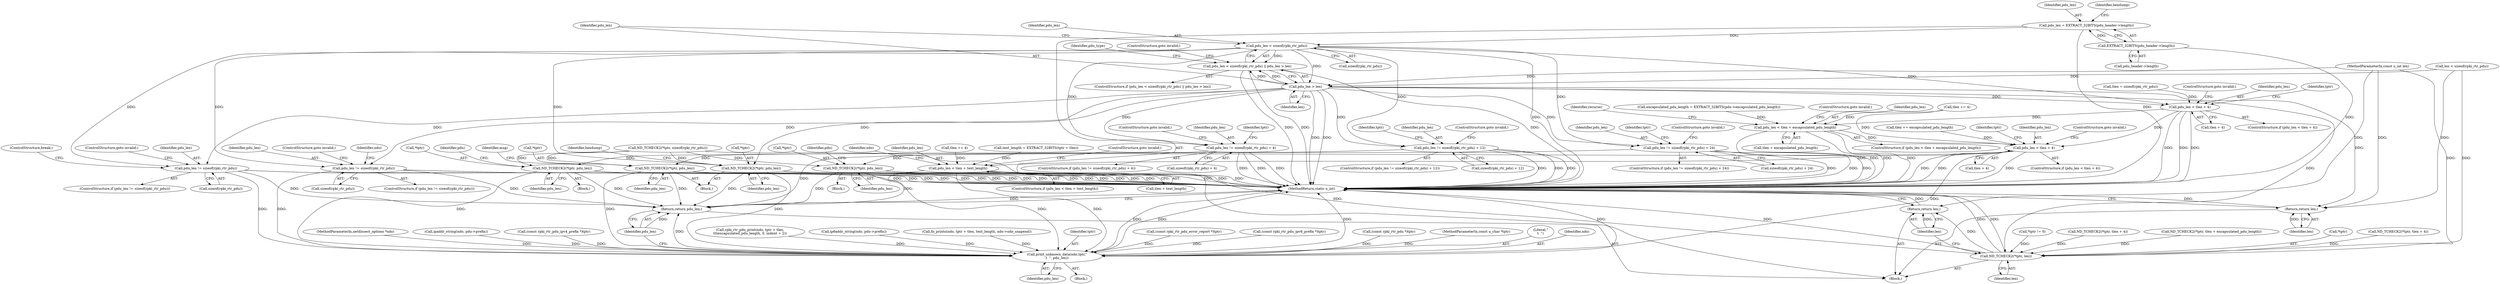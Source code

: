 digraph "0_tcpdump_83c64fce3a5226b080e535f5131a8a318f30e79b@API" {
"1000207" [label="(Call,pdu_len < sizeof(rpki_rtr_pdu))"];
"1000176" [label="(Call,pdu_len = EXTRACT_32BITS(pdu_header->length))"];
"1000178" [label="(Call,EXTRACT_32BITS(pdu_header->length))"];
"1000206" [label="(Call,pdu_len < sizeof(rpki_rtr_pdu) || pdu_len > len)"];
"1000211" [label="(Call,pdu_len > len)"];
"1000222" [label="(Call,pdu_len != sizeof(rpki_rtr_pdu) + 4)"];
"1000229" [label="(Call,ND_TCHECK2(*tptr, pdu_len))"];
"1000583" [label="(Call,print_unknown_data(ndo,tptr,\"\n\t  \", pdu_len))"];
"1000588" [label="(Return,return pdu_len;)"];
"1000263" [label="(Call,pdu_len != sizeof(rpki_rtr_pdu))"];
"1000271" [label="(Call,pdu_len != sizeof(rpki_rtr_pdu))"];
"1000297" [label="(Call,pdu_len != sizeof(rpki_rtr_pdu) + 12)"];
"1000304" [label="(Call,ND_TCHECK2(*tptr, pdu_len))"];
"1000350" [label="(Call,pdu_len != sizeof(rpki_rtr_pdu) + 24)"];
"1000357" [label="(Call,ND_TCHECK2(*tptr, pdu_len))"];
"1000411" [label="(Call,pdu_len < tlen + 4)"];
"1000469" [label="(Call,pdu_len < tlen + encapsulated_pdu_length)"];
"1000510" [label="(Call,pdu_len < tlen + 4)"];
"1000535" [label="(Call,pdu_len < tlen + text_length)"];
"1000563" [label="(Call,ND_TCHECK2(*tptr, pdu_len))"];
"1000597" [label="(Call,ND_TCHECK2(*tptr, len))"];
"1000601" [label="(Return,return len;)"];
"1000610" [label="(Return,return len;)"];
"1000205" [label="(ControlStructure,if (pdu_len < sizeof(rpki_rtr_pdu) || pdu_len > len))"];
"1000600" [label="(Identifier,len)"];
"1000217" [label="(Block,)"];
"1000351" [label="(Identifier,pdu_len)"];
"1000294" [label="(Block,)"];
"1000413" [label="(Call,tlen + 4)"];
"1000307" [label="(Identifier,pdu_len)"];
"1000543" [label="(Identifier,ndo)"];
"1000509" [label="(ControlStructure,if (pdu_len < tlen + 4))"];
"1000584" [label="(Identifier,ndo)"];
"1000357" [label="(Call,ND_TCHECK2(*tptr, pdu_len))"];
"1000377" [label="(Call,ip6addr_string(ndo, pdu->prefix))"];
"1000161" [label="(Call,ND_TCHECK2(*tptr, sizeof(rpki_rtr_pdu)))"];
"1000536" [label="(Identifier,pdu_len)"];
"1000535" [label="(Call,pdu_len < tlen + text_length)"];
"1000602" [label="(Identifier,len)"];
"1000177" [label="(Identifier,pdu_len)"];
"1000410" [label="(ControlStructure,if (pdu_len < tlen + 4))"];
"1000305" [label="(Call,*tptr)"];
"1000272" [label="(Identifier,pdu_len)"];
"1000425" [label="(Call,(const rpki_rtr_pdu_error_report *)tptr)"];
"1000568" [label="(Identifier,hexdump)"];
"1000131" [label="(Call,*tptr != 0)"];
"1000363" [label="(Call,(const rpki_rtr_pdu_ipv6_prefix *)tptr)"];
"1000207" [label="(Call,pdu_len < sizeof(rpki_rtr_pdu))"];
"1000273" [label="(Call,sizeof(rpki_rtr_pdu))"];
"1000350" [label="(Call,pdu_len != sizeof(rpki_rtr_pdu) + 24)"];
"1000512" [label="(Call,tlen + 4)"];
"1000589" [label="(Identifier,pdu_len)"];
"1000176" [label="(Call,pdu_len = EXTRACT_32BITS(pdu_header->length))"];
"1000496" [label="(Call,rpki_rtr_pdu_print(ndo, tptr + tlen,\n\t\t\tencapsulated_pdu_length, 0, indent + 2))"];
"1000296" [label="(ControlStructure,if (pdu_len != sizeof(rpki_rtr_pdu) + 12))"];
"1000211" [label="(Call,pdu_len > len)"];
"1000551" [label="(Call,fn_printn(ndo, tptr + tlen, text_length, ndo->ndo_snapend))"];
"1000612" [label="(MethodReturn,static u_int)"];
"1000477" [label="(Identifier,recurse)"];
"1000510" [label="(Call,pdu_len < tlen + 4)"];
"1000299" [label="(Call,sizeof(rpki_rtr_pdu) + 12)"];
"1000267" [label="(ControlStructure,goto invalid;)"];
"1000358" [label="(Call,*tptr)"];
"1000566" [label="(Identifier,pdu_len)"];
"1000352" [label="(Call,sizeof(rpki_rtr_pdu) + 24)"];
"1000232" [label="(Identifier,pdu_len)"];
"1000222" [label="(Call,pdu_len != sizeof(rpki_rtr_pdu) + 4)"];
"1000221" [label="(ControlStructure,if (pdu_len != sizeof(rpki_rtr_pdu) + 4))"];
"1000597" [label="(Call,ND_TCHECK2(*tptr, len))"];
"1000359" [label="(Identifier,tptr)"];
"1000585" [label="(Identifier,tptr)"];
"1000474" [label="(ControlStructure,goto invalid;)"];
"1000417" [label="(Call,ND_TCHECK2(*tptr, tlen + 4))"];
"1000601" [label="(Return,return len;)"];
"1000168" [label="(Call,(const rpki_rtr_pdu *)tptr)"];
"1000268" [label="(ControlStructure,break;)"];
"1000479" [label="(Call,ND_TCHECK2(*tptr, tlen + encapsulated_pdu_length))"];
"1000306" [label="(Identifier,tptr)"];
"1000234" [label="(Identifier,msg)"];
"1000416" [label="(ControlStructure,goto invalid;)"];
"1000119" [label="(MethodParameterIn,const u_int len)"];
"1000362" [label="(Identifier,pdu)"];
"1000610" [label="(Return,return len;)"];
"1000122" [label="(Block,)"];
"1000515" [label="(ControlStructure,goto invalid;)"];
"1000506" [label="(Call,tlen += encapsulated_pdu_length)"];
"1000298" [label="(Identifier,pdu_len)"];
"1000518" [label="(Identifier,tptr)"];
"1000206" [label="(Call,pdu_len < sizeof(rpki_rtr_pdu) || pdu_len > len)"];
"1000583" [label="(Call,print_unknown_data(ndo,tptr,\"\n\t  \", pdu_len))"];
"1000471" [label="(Call,tlen + encapsulated_pdu_length)"];
"1000209" [label="(Call,sizeof(rpki_rtr_pdu))"];
"1000265" [label="(Call,sizeof(rpki_rtr_pdu))"];
"1000411" [label="(Call,pdu_len < tlen + 4)"];
"1000563" [label="(Call,ND_TCHECK2(*tptr, pdu_len))"];
"1000262" [label="(ControlStructure,if (pdu_len != sizeof(rpki_rtr_pdu)))"];
"1000470" [label="(Identifier,pdu_len)"];
"1000356" [label="(ControlStructure,goto invalid;)"];
"1000118" [label="(MethodParameterIn,const u_char *tptr)"];
"1000412" [label="(Identifier,pdu_len)"];
"1000231" [label="(Identifier,tptr)"];
"1000564" [label="(Call,*tptr)"];
"1000586" [label="(Literal,\"\n\t  \")"];
"1000230" [label="(Call,*tptr)"];
"1000347" [label="(Block,)"];
"1000349" [label="(ControlStructure,if (pdu_len != sizeof(rpki_rtr_pdu) + 24))"];
"1000468" [label="(ControlStructure,if (pdu_len < tlen + encapsulated_pdu_length))"];
"1000469" [label="(Call,pdu_len < tlen + encapsulated_pdu_length)"];
"1000297" [label="(Call,pdu_len != sizeof(rpki_rtr_pdu) + 12)"];
"1000214" [label="(ControlStructure,goto invalid;)"];
"1000434" [label="(Call,tlen += 4)"];
"1000598" [label="(Call,*tptr)"];
"1000228" [label="(ControlStructure,goto invalid;)"];
"1000587" [label="(Identifier,pdu_len)"];
"1000309" [label="(Identifier,pdu)"];
"1000528" [label="(Call,tlen += 4)"];
"1000208" [label="(Identifier,pdu_len)"];
"1000516" [label="(Call,ND_TCHECK2(*tptr, tlen + 4))"];
"1000117" [label="(MethodParameterIn,netdissect_options *ndo)"];
"1000149" [label="(Call,len < sizeof(rpki_rtr_pdu))"];
"1000229" [label="(Call,ND_TCHECK2(*tptr, pdu_len))"];
"1000275" [label="(ControlStructure,goto invalid;)"];
"1000278" [label="(Identifier,ndo)"];
"1000216" [label="(Identifier,pdu_type)"];
"1000179" [label="(Call,pdu_header->length)"];
"1000271" [label="(Call,pdu_len != sizeof(rpki_rtr_pdu))"];
"1000224" [label="(Call,sizeof(rpki_rtr_pdu) + 4)"];
"1000588" [label="(Return,return pdu_len;)"];
"1000360" [label="(Identifier,pdu_len)"];
"1000522" [label="(Call,text_length = EXTRACT_32BITS(tptr + tlen))"];
"1000270" [label="(ControlStructure,if (pdu_len != sizeof(rpki_rtr_pdu)))"];
"1000419" [label="(Identifier,tptr)"];
"1000406" [label="(Call,tlen = sizeof(rpki_rtr_pdu))"];
"1000178" [label="(Call,EXTRACT_32BITS(pdu_header->length))"];
"1000537" [label="(Call,tlen + text_length)"];
"1000213" [label="(Identifier,len)"];
"1000324" [label="(Call,ipaddr_string(ndo, pdu->prefix))"];
"1000534" [label="(ControlStructure,if (pdu_len < tlen + text_length))"];
"1000264" [label="(Identifier,pdu_len)"];
"1000428" [label="(Call,encapsulated_pdu_length = EXTRACT_32BITS(pdu->encapsulated_pdu_length))"];
"1000212" [label="(Identifier,pdu_len)"];
"1000540" [label="(ControlStructure,goto invalid;)"];
"1000310" [label="(Call,(const rpki_rtr_pdu_ipv4_prefix *)tptr)"];
"1000303" [label="(ControlStructure,goto invalid;)"];
"1000304" [label="(Call,ND_TCHECK2(*tptr, pdu_len))"];
"1000263" [label="(Call,pdu_len != sizeof(rpki_rtr_pdu))"];
"1000223" [label="(Identifier,pdu_len)"];
"1000511" [label="(Identifier,pdu_len)"];
"1000611" [label="(Identifier,len)"];
"1000183" [label="(Identifier,hexdump)"];
"1000582" [label="(Block,)"];
"1000207" -> "1000206"  [label="AST: "];
"1000207" -> "1000209"  [label="CFG: "];
"1000208" -> "1000207"  [label="AST: "];
"1000209" -> "1000207"  [label="AST: "];
"1000212" -> "1000207"  [label="CFG: "];
"1000206" -> "1000207"  [label="CFG: "];
"1000207" -> "1000612"  [label="DDG: "];
"1000207" -> "1000206"  [label="DDG: "];
"1000176" -> "1000207"  [label="DDG: "];
"1000207" -> "1000211"  [label="DDG: "];
"1000207" -> "1000222"  [label="DDG: "];
"1000207" -> "1000263"  [label="DDG: "];
"1000207" -> "1000271"  [label="DDG: "];
"1000207" -> "1000297"  [label="DDG: "];
"1000207" -> "1000350"  [label="DDG: "];
"1000207" -> "1000411"  [label="DDG: "];
"1000207" -> "1000563"  [label="DDG: "];
"1000176" -> "1000122"  [label="AST: "];
"1000176" -> "1000178"  [label="CFG: "];
"1000177" -> "1000176"  [label="AST: "];
"1000178" -> "1000176"  [label="AST: "];
"1000183" -> "1000176"  [label="CFG: "];
"1000176" -> "1000612"  [label="DDG: "];
"1000178" -> "1000176"  [label="DDG: "];
"1000178" -> "1000179"  [label="CFG: "];
"1000179" -> "1000178"  [label="AST: "];
"1000178" -> "1000612"  [label="DDG: "];
"1000206" -> "1000205"  [label="AST: "];
"1000206" -> "1000211"  [label="CFG: "];
"1000211" -> "1000206"  [label="AST: "];
"1000214" -> "1000206"  [label="CFG: "];
"1000216" -> "1000206"  [label="CFG: "];
"1000206" -> "1000612"  [label="DDG: "];
"1000206" -> "1000612"  [label="DDG: "];
"1000206" -> "1000612"  [label="DDG: "];
"1000211" -> "1000206"  [label="DDG: "];
"1000211" -> "1000206"  [label="DDG: "];
"1000211" -> "1000213"  [label="CFG: "];
"1000212" -> "1000211"  [label="AST: "];
"1000213" -> "1000211"  [label="AST: "];
"1000211" -> "1000612"  [label="DDG: "];
"1000211" -> "1000612"  [label="DDG: "];
"1000149" -> "1000211"  [label="DDG: "];
"1000119" -> "1000211"  [label="DDG: "];
"1000211" -> "1000222"  [label="DDG: "];
"1000211" -> "1000263"  [label="DDG: "];
"1000211" -> "1000271"  [label="DDG: "];
"1000211" -> "1000297"  [label="DDG: "];
"1000211" -> "1000350"  [label="DDG: "];
"1000211" -> "1000411"  [label="DDG: "];
"1000211" -> "1000563"  [label="DDG: "];
"1000211" -> "1000597"  [label="DDG: "];
"1000211" -> "1000610"  [label="DDG: "];
"1000222" -> "1000221"  [label="AST: "];
"1000222" -> "1000224"  [label="CFG: "];
"1000223" -> "1000222"  [label="AST: "];
"1000224" -> "1000222"  [label="AST: "];
"1000228" -> "1000222"  [label="CFG: "];
"1000231" -> "1000222"  [label="CFG: "];
"1000222" -> "1000612"  [label="DDG: "];
"1000222" -> "1000612"  [label="DDG: "];
"1000222" -> "1000612"  [label="DDG: "];
"1000222" -> "1000229"  [label="DDG: "];
"1000229" -> "1000217"  [label="AST: "];
"1000229" -> "1000232"  [label="CFG: "];
"1000230" -> "1000229"  [label="AST: "];
"1000232" -> "1000229"  [label="AST: "];
"1000234" -> "1000229"  [label="CFG: "];
"1000229" -> "1000612"  [label="DDG: "];
"1000229" -> "1000612"  [label="DDG: "];
"1000229" -> "1000612"  [label="DDG: "];
"1000161" -> "1000229"  [label="DDG: "];
"1000229" -> "1000583"  [label="DDG: "];
"1000229" -> "1000588"  [label="DDG: "];
"1000583" -> "1000582"  [label="AST: "];
"1000583" -> "1000587"  [label="CFG: "];
"1000584" -> "1000583"  [label="AST: "];
"1000585" -> "1000583"  [label="AST: "];
"1000586" -> "1000583"  [label="AST: "];
"1000587" -> "1000583"  [label="AST: "];
"1000589" -> "1000583"  [label="CFG: "];
"1000583" -> "1000612"  [label="DDG: "];
"1000583" -> "1000612"  [label="DDG: "];
"1000583" -> "1000612"  [label="DDG: "];
"1000583" -> "1000612"  [label="DDG: "];
"1000496" -> "1000583"  [label="DDG: "];
"1000377" -> "1000583"  [label="DDG: "];
"1000324" -> "1000583"  [label="DDG: "];
"1000551" -> "1000583"  [label="DDG: "];
"1000117" -> "1000583"  [label="DDG: "];
"1000363" -> "1000583"  [label="DDG: "];
"1000310" -> "1000583"  [label="DDG: "];
"1000168" -> "1000583"  [label="DDG: "];
"1000118" -> "1000583"  [label="DDG: "];
"1000425" -> "1000583"  [label="DDG: "];
"1000563" -> "1000583"  [label="DDG: "];
"1000535" -> "1000583"  [label="DDG: "];
"1000263" -> "1000583"  [label="DDG: "];
"1000271" -> "1000583"  [label="DDG: "];
"1000304" -> "1000583"  [label="DDG: "];
"1000510" -> "1000583"  [label="DDG: "];
"1000357" -> "1000583"  [label="DDG: "];
"1000583" -> "1000588"  [label="DDG: "];
"1000588" -> "1000122"  [label="AST: "];
"1000588" -> "1000589"  [label="CFG: "];
"1000589" -> "1000588"  [label="AST: "];
"1000612" -> "1000588"  [label="CFG: "];
"1000588" -> "1000612"  [label="DDG: "];
"1000589" -> "1000588"  [label="DDG: "];
"1000563" -> "1000588"  [label="DDG: "];
"1000535" -> "1000588"  [label="DDG: "];
"1000271" -> "1000588"  [label="DDG: "];
"1000304" -> "1000588"  [label="DDG: "];
"1000510" -> "1000588"  [label="DDG: "];
"1000263" -> "1000588"  [label="DDG: "];
"1000357" -> "1000588"  [label="DDG: "];
"1000263" -> "1000262"  [label="AST: "];
"1000263" -> "1000265"  [label="CFG: "];
"1000264" -> "1000263"  [label="AST: "];
"1000265" -> "1000263"  [label="AST: "];
"1000267" -> "1000263"  [label="CFG: "];
"1000268" -> "1000263"  [label="CFG: "];
"1000263" -> "1000612"  [label="DDG: "];
"1000263" -> "1000612"  [label="DDG: "];
"1000271" -> "1000270"  [label="AST: "];
"1000271" -> "1000273"  [label="CFG: "];
"1000272" -> "1000271"  [label="AST: "];
"1000273" -> "1000271"  [label="AST: "];
"1000275" -> "1000271"  [label="CFG: "];
"1000278" -> "1000271"  [label="CFG: "];
"1000271" -> "1000612"  [label="DDG: "];
"1000271" -> "1000612"  [label="DDG: "];
"1000297" -> "1000296"  [label="AST: "];
"1000297" -> "1000299"  [label="CFG: "];
"1000298" -> "1000297"  [label="AST: "];
"1000299" -> "1000297"  [label="AST: "];
"1000303" -> "1000297"  [label="CFG: "];
"1000306" -> "1000297"  [label="CFG: "];
"1000297" -> "1000612"  [label="DDG: "];
"1000297" -> "1000612"  [label="DDG: "];
"1000297" -> "1000612"  [label="DDG: "];
"1000297" -> "1000304"  [label="DDG: "];
"1000304" -> "1000294"  [label="AST: "];
"1000304" -> "1000307"  [label="CFG: "];
"1000305" -> "1000304"  [label="AST: "];
"1000307" -> "1000304"  [label="AST: "];
"1000309" -> "1000304"  [label="CFG: "];
"1000304" -> "1000612"  [label="DDG: "];
"1000304" -> "1000612"  [label="DDG: "];
"1000304" -> "1000612"  [label="DDG: "];
"1000161" -> "1000304"  [label="DDG: "];
"1000350" -> "1000349"  [label="AST: "];
"1000350" -> "1000352"  [label="CFG: "];
"1000351" -> "1000350"  [label="AST: "];
"1000352" -> "1000350"  [label="AST: "];
"1000356" -> "1000350"  [label="CFG: "];
"1000359" -> "1000350"  [label="CFG: "];
"1000350" -> "1000612"  [label="DDG: "];
"1000350" -> "1000612"  [label="DDG: "];
"1000350" -> "1000612"  [label="DDG: "];
"1000350" -> "1000357"  [label="DDG: "];
"1000357" -> "1000347"  [label="AST: "];
"1000357" -> "1000360"  [label="CFG: "];
"1000358" -> "1000357"  [label="AST: "];
"1000360" -> "1000357"  [label="AST: "];
"1000362" -> "1000357"  [label="CFG: "];
"1000357" -> "1000612"  [label="DDG: "];
"1000357" -> "1000612"  [label="DDG: "];
"1000357" -> "1000612"  [label="DDG: "];
"1000161" -> "1000357"  [label="DDG: "];
"1000411" -> "1000410"  [label="AST: "];
"1000411" -> "1000413"  [label="CFG: "];
"1000412" -> "1000411"  [label="AST: "];
"1000413" -> "1000411"  [label="AST: "];
"1000416" -> "1000411"  [label="CFG: "];
"1000419" -> "1000411"  [label="CFG: "];
"1000411" -> "1000612"  [label="DDG: "];
"1000411" -> "1000612"  [label="DDG: "];
"1000411" -> "1000612"  [label="DDG: "];
"1000406" -> "1000411"  [label="DDG: "];
"1000411" -> "1000469"  [label="DDG: "];
"1000411" -> "1000510"  [label="DDG: "];
"1000469" -> "1000468"  [label="AST: "];
"1000469" -> "1000471"  [label="CFG: "];
"1000470" -> "1000469"  [label="AST: "];
"1000471" -> "1000469"  [label="AST: "];
"1000474" -> "1000469"  [label="CFG: "];
"1000477" -> "1000469"  [label="CFG: "];
"1000469" -> "1000612"  [label="DDG: "];
"1000469" -> "1000612"  [label="DDG: "];
"1000469" -> "1000612"  [label="DDG: "];
"1000434" -> "1000469"  [label="DDG: "];
"1000428" -> "1000469"  [label="DDG: "];
"1000469" -> "1000510"  [label="DDG: "];
"1000510" -> "1000509"  [label="AST: "];
"1000510" -> "1000512"  [label="CFG: "];
"1000511" -> "1000510"  [label="AST: "];
"1000512" -> "1000510"  [label="AST: "];
"1000515" -> "1000510"  [label="CFG: "];
"1000518" -> "1000510"  [label="CFG: "];
"1000510" -> "1000612"  [label="DDG: "];
"1000510" -> "1000612"  [label="DDG: "];
"1000510" -> "1000612"  [label="DDG: "];
"1000506" -> "1000510"  [label="DDG: "];
"1000434" -> "1000510"  [label="DDG: "];
"1000510" -> "1000535"  [label="DDG: "];
"1000535" -> "1000534"  [label="AST: "];
"1000535" -> "1000537"  [label="CFG: "];
"1000536" -> "1000535"  [label="AST: "];
"1000537" -> "1000535"  [label="AST: "];
"1000540" -> "1000535"  [label="CFG: "];
"1000543" -> "1000535"  [label="CFG: "];
"1000535" -> "1000612"  [label="DDG: "];
"1000535" -> "1000612"  [label="DDG: "];
"1000535" -> "1000612"  [label="DDG: "];
"1000528" -> "1000535"  [label="DDG: "];
"1000522" -> "1000535"  [label="DDG: "];
"1000563" -> "1000217"  [label="AST: "];
"1000563" -> "1000566"  [label="CFG: "];
"1000564" -> "1000563"  [label="AST: "];
"1000566" -> "1000563"  [label="AST: "];
"1000568" -> "1000563"  [label="CFG: "];
"1000563" -> "1000612"  [label="DDG: "];
"1000563" -> "1000612"  [label="DDG: "];
"1000563" -> "1000612"  [label="DDG: "];
"1000161" -> "1000563"  [label="DDG: "];
"1000597" -> "1000122"  [label="AST: "];
"1000597" -> "1000600"  [label="CFG: "];
"1000598" -> "1000597"  [label="AST: "];
"1000600" -> "1000597"  [label="AST: "];
"1000602" -> "1000597"  [label="CFG: "];
"1000597" -> "1000612"  [label="DDG: "];
"1000597" -> "1000612"  [label="DDG: "];
"1000597" -> "1000612"  [label="DDG: "];
"1000131" -> "1000597"  [label="DDG: "];
"1000479" -> "1000597"  [label="DDG: "];
"1000417" -> "1000597"  [label="DDG: "];
"1000516" -> "1000597"  [label="DDG: "];
"1000161" -> "1000597"  [label="DDG: "];
"1000149" -> "1000597"  [label="DDG: "];
"1000119" -> "1000597"  [label="DDG: "];
"1000597" -> "1000601"  [label="DDG: "];
"1000601" -> "1000122"  [label="AST: "];
"1000601" -> "1000602"  [label="CFG: "];
"1000602" -> "1000601"  [label="AST: "];
"1000612" -> "1000601"  [label="CFG: "];
"1000601" -> "1000612"  [label="DDG: "];
"1000602" -> "1000601"  [label="DDG: "];
"1000119" -> "1000601"  [label="DDG: "];
"1000610" -> "1000122"  [label="AST: "];
"1000610" -> "1000611"  [label="CFG: "];
"1000611" -> "1000610"  [label="AST: "];
"1000612" -> "1000610"  [label="CFG: "];
"1000610" -> "1000612"  [label="DDG: "];
"1000611" -> "1000610"  [label="DDG: "];
"1000149" -> "1000610"  [label="DDG: "];
"1000119" -> "1000610"  [label="DDG: "];
}
